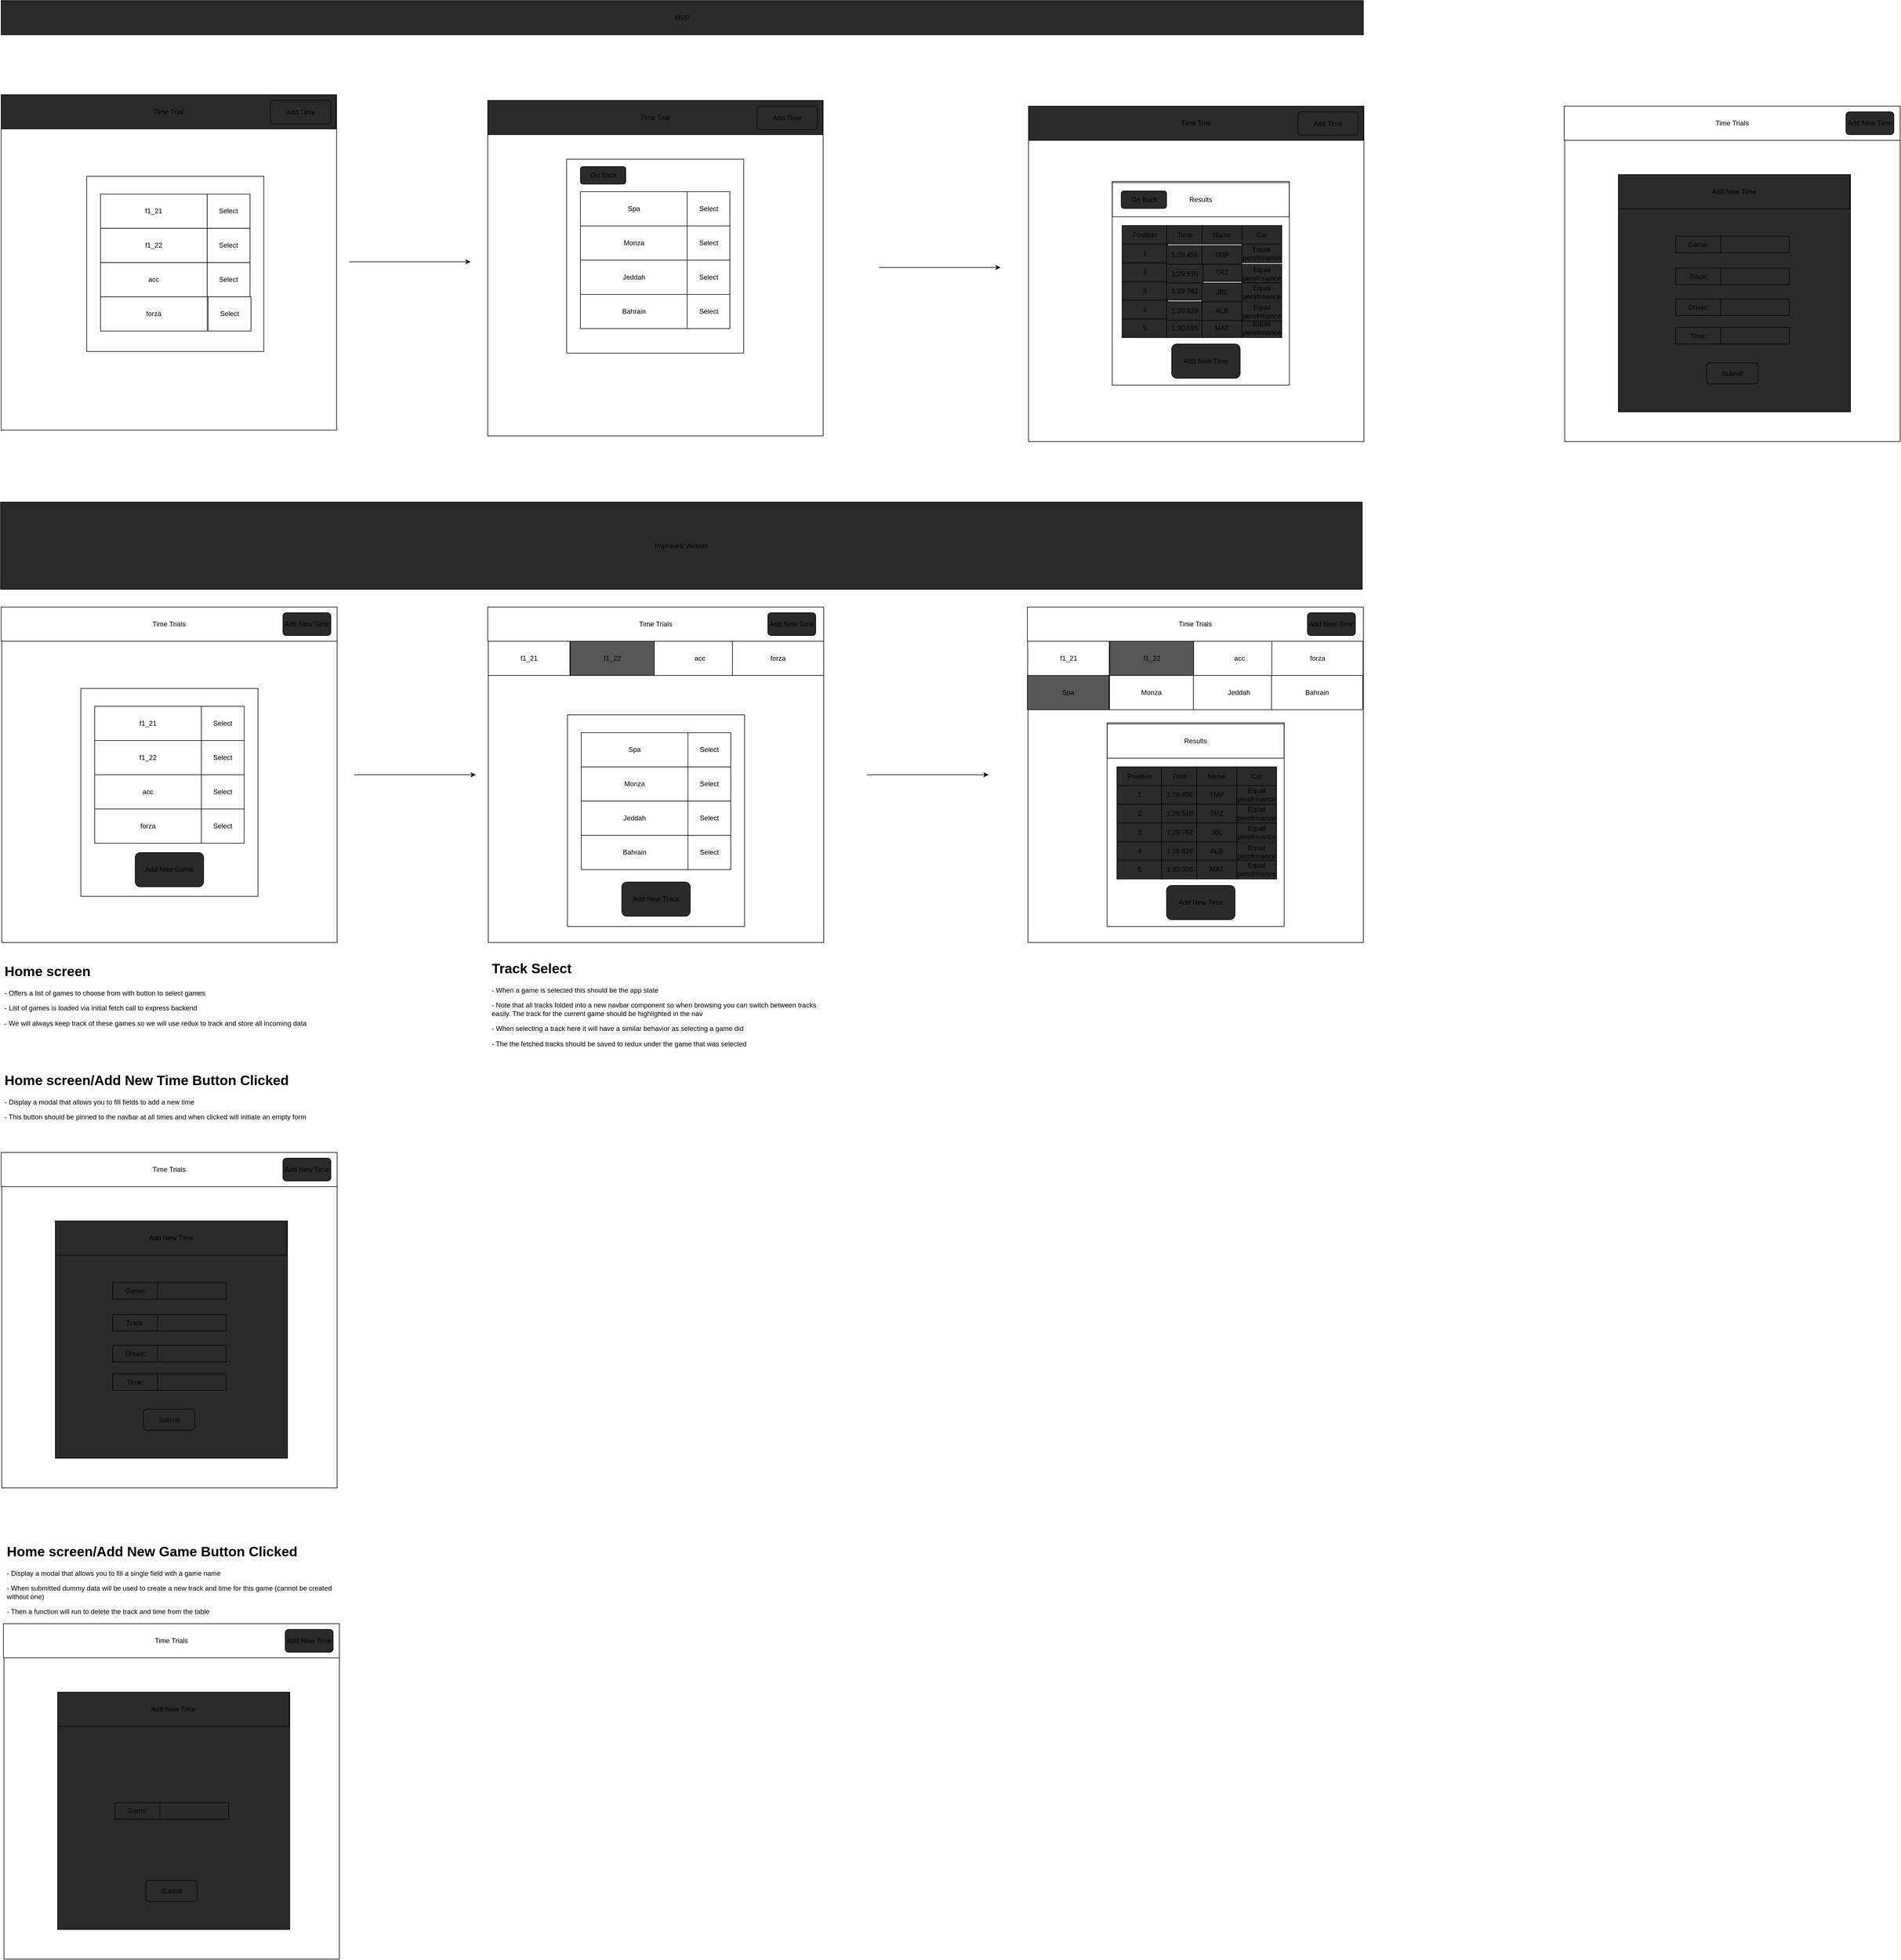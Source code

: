 <mxfile>
    <diagram id="E6WzANe-bvIu9jqoFTJZ" name="Page-1">
        <mxGraphModel dx="2403" dy="4600" grid="0" gridSize="10" guides="1" tooltips="1" connect="1" arrows="1" fold="1" page="0" pageScale="1" pageWidth="850" pageHeight="1100" math="0" shadow="0">
            <root>
                <mxCell id="0"/>
                <mxCell id="1" parent="0"/>
                <mxCell id="247" value="" style="whiteSpace=wrap;html=1;aspect=fixed;" parent="1" vertex="1">
                    <mxGeometry x="1887" y="-723" width="588" height="588" as="geometry"/>
                </mxCell>
                <mxCell id="2" value="" style="whiteSpace=wrap;html=1;aspect=fixed;" parent="1" vertex="1">
                    <mxGeometry x="87" y="155" width="588" height="588" as="geometry"/>
                </mxCell>
                <mxCell id="3" value="" style="rounded=0;whiteSpace=wrap;html=1;" parent="1" vertex="1">
                    <mxGeometry x="225.75" y="297.75" width="310.5" height="364.25" as="geometry"/>
                </mxCell>
                <mxCell id="4" value="f1_21" style="rounded=0;whiteSpace=wrap;html=1;" parent="1" vertex="1">
                    <mxGeometry x="250" y="329" width="187" height="60" as="geometry"/>
                </mxCell>
                <mxCell id="5" value="Time Trials" style="rounded=0;whiteSpace=wrap;html=1;" parent="1" vertex="1">
                    <mxGeometry x="86" y="155" width="589" height="60" as="geometry"/>
                </mxCell>
                <mxCell id="6" value="Select" style="rounded=0;whiteSpace=wrap;html=1;" parent="1" vertex="1">
                    <mxGeometry x="437" y="329" width="75" height="60" as="geometry"/>
                </mxCell>
                <mxCell id="7" value="f1_22" style="rounded=0;whiteSpace=wrap;html=1;" parent="1" vertex="1">
                    <mxGeometry x="250" y="389" width="187" height="60" as="geometry"/>
                </mxCell>
                <mxCell id="8" value="Select" style="rounded=0;whiteSpace=wrap;html=1;" parent="1" vertex="1">
                    <mxGeometry x="437" y="389" width="75" height="60" as="geometry"/>
                </mxCell>
                <mxCell id="9" value="acc" style="rounded=0;whiteSpace=wrap;html=1;" parent="1" vertex="1">
                    <mxGeometry x="250" y="449" width="187" height="60" as="geometry"/>
                </mxCell>
                <mxCell id="10" value="Select" style="rounded=0;whiteSpace=wrap;html=1;" parent="1" vertex="1">
                    <mxGeometry x="437" y="449" width="75" height="60" as="geometry"/>
                </mxCell>
                <mxCell id="11" value="forza" style="rounded=0;whiteSpace=wrap;html=1;" parent="1" vertex="1">
                    <mxGeometry x="250" y="509" width="187" height="60" as="geometry"/>
                </mxCell>
                <mxCell id="12" value="Select" style="rounded=0;whiteSpace=wrap;html=1;" parent="1" vertex="1">
                    <mxGeometry x="437" y="509" width="75" height="60" as="geometry"/>
                </mxCell>
                <mxCell id="13" value="" style="endArrow=classic;html=1;" parent="1" edge="1">
                    <mxGeometry width="50" height="50" relative="1" as="geometry">
                        <mxPoint x="705" y="449" as="sourcePoint"/>
                        <mxPoint x="918" y="449" as="targetPoint"/>
                    </mxGeometry>
                </mxCell>
                <mxCell id="14" value="" style="whiteSpace=wrap;html=1;aspect=fixed;" parent="1" vertex="1">
                    <mxGeometry x="940" y="155" width="588" height="588" as="geometry"/>
                </mxCell>
                <mxCell id="15" value="" style="rounded=0;whiteSpace=wrap;html=1;" parent="1" vertex="1">
                    <mxGeometry x="1078.75" y="344" width="310.5" height="371" as="geometry"/>
                </mxCell>
                <mxCell id="16" value="Spa" style="rounded=0;whiteSpace=wrap;html=1;" parent="1" vertex="1">
                    <mxGeometry x="1103" y="375.25" width="187" height="60" as="geometry"/>
                </mxCell>
                <mxCell id="17" value="Time Trials" style="rounded=0;whiteSpace=wrap;html=1;" parent="1" vertex="1">
                    <mxGeometry x="939" y="155" width="589" height="60" as="geometry"/>
                </mxCell>
                <mxCell id="18" value="Select" style="rounded=0;whiteSpace=wrap;html=1;" parent="1" vertex="1">
                    <mxGeometry x="1290" y="375.25" width="75" height="60" as="geometry"/>
                </mxCell>
                <mxCell id="19" value="Monza" style="rounded=0;whiteSpace=wrap;html=1;" parent="1" vertex="1">
                    <mxGeometry x="1103" y="435.25" width="187" height="60" as="geometry"/>
                </mxCell>
                <mxCell id="20" value="Select" style="rounded=0;whiteSpace=wrap;html=1;" parent="1" vertex="1">
                    <mxGeometry x="1290" y="435.25" width="75" height="60" as="geometry"/>
                </mxCell>
                <mxCell id="21" value="Jeddah" style="rounded=0;whiteSpace=wrap;html=1;" parent="1" vertex="1">
                    <mxGeometry x="1103" y="495.25" width="187" height="60" as="geometry"/>
                </mxCell>
                <mxCell id="22" value="Select" style="rounded=0;whiteSpace=wrap;html=1;" parent="1" vertex="1">
                    <mxGeometry x="1290" y="495.25" width="75" height="60" as="geometry"/>
                </mxCell>
                <mxCell id="23" value="Bahrain" style="rounded=0;whiteSpace=wrap;html=1;" parent="1" vertex="1">
                    <mxGeometry x="1103" y="555.25" width="187" height="60" as="geometry"/>
                </mxCell>
                <mxCell id="24" value="Select" style="rounded=0;whiteSpace=wrap;html=1;" parent="1" vertex="1">
                    <mxGeometry x="1290" y="555.25" width="75" height="60" as="geometry"/>
                </mxCell>
                <mxCell id="25" value="" style="rounded=0;whiteSpace=wrap;html=1;" parent="1" vertex="1">
                    <mxGeometry x="941" y="215" width="587" height="60" as="geometry"/>
                </mxCell>
                <mxCell id="26" value="f1_21" style="rounded=0;whiteSpace=wrap;html=1;" parent="1" vertex="1">
                    <mxGeometry x="940" y="215" width="143" height="60" as="geometry"/>
                </mxCell>
                <mxCell id="27" value="f1_22" style="rounded=0;whiteSpace=wrap;html=1;fillColor=#575757;" parent="1" vertex="1">
                    <mxGeometry x="1084" y="215" width="147" height="60" as="geometry"/>
                </mxCell>
                <mxCell id="28" value="acc" style="rounded=0;whiteSpace=wrap;html=1;" parent="1" vertex="1">
                    <mxGeometry x="1231" y="215" width="160" height="60" as="geometry"/>
                </mxCell>
                <mxCell id="29" value="forza" style="rounded=0;whiteSpace=wrap;html=1;" parent="1" vertex="1">
                    <mxGeometry x="1368" y="215" width="160" height="60" as="geometry"/>
                </mxCell>
                <mxCell id="30" value="" style="whiteSpace=wrap;html=1;aspect=fixed;" parent="1" vertex="1">
                    <mxGeometry x="1886" y="155" width="588" height="588" as="geometry"/>
                </mxCell>
                <mxCell id="31" value="" style="rounded=0;whiteSpace=wrap;html=1;" parent="1" vertex="1">
                    <mxGeometry x="2024.75" y="358" width="310.5" height="357" as="geometry"/>
                </mxCell>
                <mxCell id="33" value="Time Trials" style="rounded=0;whiteSpace=wrap;html=1;" parent="1" vertex="1">
                    <mxGeometry x="1885" y="155" width="589" height="60" as="geometry"/>
                </mxCell>
                <mxCell id="41" value="" style="rounded=0;whiteSpace=wrap;html=1;" parent="1" vertex="1">
                    <mxGeometry x="1887" y="215" width="587" height="60" as="geometry"/>
                </mxCell>
                <mxCell id="46" value="" style="endArrow=classic;html=1;" parent="1" edge="1">
                    <mxGeometry width="50" height="50" relative="1" as="geometry">
                        <mxPoint x="1604" y="449" as="sourcePoint"/>
                        <mxPoint x="1817" y="449" as="targetPoint"/>
                    </mxGeometry>
                </mxCell>
                <mxCell id="47" value="Spa" style="rounded=0;whiteSpace=wrap;html=1;fillColor=#575757;" parent="1" vertex="1">
                    <mxGeometry x="1885" y="275" width="143" height="60" as="geometry"/>
                </mxCell>
                <mxCell id="48" value="Monza" style="rounded=0;whiteSpace=wrap;html=1;" parent="1" vertex="1">
                    <mxGeometry x="2029" y="275" width="147" height="60" as="geometry"/>
                </mxCell>
                <mxCell id="49" value="Jeddah" style="rounded=0;whiteSpace=wrap;html=1;" parent="1" vertex="1">
                    <mxGeometry x="2176" y="275" width="160" height="60" as="geometry"/>
                </mxCell>
                <mxCell id="50" value="Bahrain" style="rounded=0;whiteSpace=wrap;html=1;" parent="1" vertex="1">
                    <mxGeometry x="2313" y="275" width="160" height="60" as="geometry"/>
                </mxCell>
                <mxCell id="51" value="&lt;h1&gt;Home screen&lt;/h1&gt;&lt;p&gt;- Offers a list of games to choose from with button to select games&lt;/p&gt;&lt;p&gt;- List of games is loaded via initial fetch call to express backend&lt;/p&gt;&lt;p&gt;- We will always keep track of these games so we will use redux to track and store all incoming data&lt;/p&gt;" style="text;html=1;strokeColor=none;fillColor=none;spacing=5;spacingTop=-20;whiteSpace=wrap;overflow=hidden;rounded=0;" parent="1" vertex="1">
                    <mxGeometry x="87" y="774" width="588" height="231" as="geometry"/>
                </mxCell>
                <mxCell id="52" value="&lt;h1&gt;Track Select&lt;/h1&gt;&lt;p&gt;- When a game is selected this should be the app state&lt;/p&gt;&lt;p&gt;- Note that all tracks folded into a new navbar component so when browsing you can switch between tracks easily. The track for the current game should be highlighted in the nav&lt;/p&gt;&lt;p&gt;- When selecting a track here it will have a similar behavior as selecting a game did&lt;/p&gt;&lt;p&gt;- The the fetched tracks should be saved to redux under the game that was selected&lt;/p&gt;&lt;p&gt;&lt;br&gt;&lt;/p&gt;&lt;p&gt;&lt;br&gt;&lt;/p&gt;" style="text;html=1;strokeColor=none;fillColor=none;spacing=5;spacingTop=-20;whiteSpace=wrap;overflow=hidden;rounded=0;" parent="1" vertex="1">
                    <mxGeometry x="941" y="769" width="591" height="231" as="geometry"/>
                </mxCell>
                <mxCell id="57" value="f1_21" style="rounded=0;whiteSpace=wrap;html=1;" parent="1" vertex="1">
                    <mxGeometry x="1885.5" y="215" width="143" height="60" as="geometry"/>
                </mxCell>
                <mxCell id="58" value="f1_22" style="rounded=0;whiteSpace=wrap;html=1;fillColor=#575757;" parent="1" vertex="1">
                    <mxGeometry x="2029.5" y="215" width="147" height="60" as="geometry"/>
                </mxCell>
                <mxCell id="59" value="acc" style="rounded=0;whiteSpace=wrap;html=1;" parent="1" vertex="1">
                    <mxGeometry x="2176.5" y="215" width="160" height="60" as="geometry"/>
                </mxCell>
                <mxCell id="60" value="forza" style="rounded=0;whiteSpace=wrap;html=1;" parent="1" vertex="1">
                    <mxGeometry x="2313.5" y="215" width="160" height="60" as="geometry"/>
                </mxCell>
                <mxCell id="61" value="Results" style="rounded=0;whiteSpace=wrap;html=1;" parent="1" vertex="1">
                    <mxGeometry x="2025" y="360" width="310" height="60" as="geometry"/>
                </mxCell>
                <mxCell id="62" value="" style="rounded=0;whiteSpace=wrap;html=1;fillColor=#2A2A2A;" parent="1" vertex="1">
                    <mxGeometry x="2042" y="435.25" width="277" height="32.75" as="geometry"/>
                </mxCell>
                <mxCell id="63" value="Position" style="rounded=0;whiteSpace=wrap;html=1;fillColor=#2A2A2A;" parent="1" vertex="1">
                    <mxGeometry x="2042" y="435.25" width="80" height="32.75" as="geometry"/>
                </mxCell>
                <mxCell id="64" value="Time" style="rounded=0;whiteSpace=wrap;html=1;fillColor=#2A2A2A;" parent="1" vertex="1">
                    <mxGeometry x="2120" y="435.25" width="64" height="32.75" as="geometry"/>
                </mxCell>
                <mxCell id="65" value="Name" style="rounded=0;whiteSpace=wrap;html=1;fillColor=#2A2A2A;" parent="1" vertex="1">
                    <mxGeometry x="2182" y="435.25" width="70" height="32.75" as="geometry"/>
                </mxCell>
                <mxCell id="66" value="Car" style="rounded=0;whiteSpace=wrap;html=1;fillColor=#2A2A2A;" parent="1" vertex="1">
                    <mxGeometry x="2252" y="435.25" width="70" height="32.75" as="geometry"/>
                </mxCell>
                <mxCell id="67" value="1" style="rounded=0;whiteSpace=wrap;html=1;fillColor=#2A2A2A;" parent="1" vertex="1">
                    <mxGeometry x="2042" y="468" width="80" height="32.75" as="geometry"/>
                </mxCell>
                <mxCell id="68" value="1:29.456" style="rounded=0;whiteSpace=wrap;html=1;fillColor=#2A2A2A;" parent="1" vertex="1">
                    <mxGeometry x="2120" y="468" width="64" height="32.75" as="geometry"/>
                </mxCell>
                <mxCell id="69" value="TMP" style="rounded=0;whiteSpace=wrap;html=1;fillColor=#2A2A2A;" parent="1" vertex="1">
                    <mxGeometry x="2182" y="468" width="70" height="32.75" as="geometry"/>
                </mxCell>
                <mxCell id="70" value="Equal perofrmance" style="rounded=0;whiteSpace=wrap;html=1;fillColor=#2A2A2A;" parent="1" vertex="1">
                    <mxGeometry x="2252" y="468" width="70" height="32.75" as="geometry"/>
                </mxCell>
                <mxCell id="71" value="2" style="rounded=0;whiteSpace=wrap;html=1;fillColor=#2A2A2A;" parent="1" vertex="1">
                    <mxGeometry x="2042" y="500.75" width="80" height="32.75" as="geometry"/>
                </mxCell>
                <mxCell id="72" value="1:29.510" style="rounded=0;whiteSpace=wrap;html=1;fillColor=#2A2A2A;" parent="1" vertex="1">
                    <mxGeometry x="2120" y="500.75" width="64" height="32.75" as="geometry"/>
                </mxCell>
                <mxCell id="73" value="TRZ" style="rounded=0;whiteSpace=wrap;html=1;fillColor=#2A2A2A;" parent="1" vertex="1">
                    <mxGeometry x="2182" y="500.75" width="70" height="32.75" as="geometry"/>
                </mxCell>
                <mxCell id="75" value="3" style="rounded=0;whiteSpace=wrap;html=1;fillColor=#2A2A2A;" parent="1" vertex="1">
                    <mxGeometry x="2042" y="533.5" width="80" height="32.75" as="geometry"/>
                </mxCell>
                <mxCell id="76" value="1:29.762" style="rounded=0;whiteSpace=wrap;html=1;fillColor=#2A2A2A;" parent="1" vertex="1">
                    <mxGeometry x="2120" y="533.5" width="64" height="32.75" as="geometry"/>
                </mxCell>
                <mxCell id="77" value="JBL" style="rounded=0;whiteSpace=wrap;html=1;fillColor=#2A2A2A;" parent="1" vertex="1">
                    <mxGeometry x="2182" y="533.5" width="70" height="32.75" as="geometry"/>
                </mxCell>
                <mxCell id="79" value="4" style="rounded=0;whiteSpace=wrap;html=1;fillColor=#2A2A2A;" parent="1" vertex="1">
                    <mxGeometry x="2042" y="566.25" width="80" height="32.75" as="geometry"/>
                </mxCell>
                <mxCell id="80" value="1:29.829" style="rounded=0;whiteSpace=wrap;html=1;fillColor=#2A2A2A;" parent="1" vertex="1">
                    <mxGeometry x="2120" y="566.25" width="64" height="32.75" as="geometry"/>
                </mxCell>
                <mxCell id="81" value="ALB" style="rounded=0;whiteSpace=wrap;html=1;fillColor=#2A2A2A;" parent="1" vertex="1">
                    <mxGeometry x="2182" y="566.25" width="70" height="32.75" as="geometry"/>
                </mxCell>
                <mxCell id="83" value="5" style="rounded=0;whiteSpace=wrap;html=1;fillColor=#2A2A2A;" parent="1" vertex="1">
                    <mxGeometry x="2042" y="599" width="80" height="32.75" as="geometry"/>
                </mxCell>
                <mxCell id="84" value="1:30.035" style="rounded=0;whiteSpace=wrap;html=1;fillColor=#2A2A2A;" parent="1" vertex="1">
                    <mxGeometry x="2120" y="599" width="64" height="32.75" as="geometry"/>
                </mxCell>
                <mxCell id="85" value="MAT" style="rounded=0;whiteSpace=wrap;html=1;fillColor=#2A2A2A;" parent="1" vertex="1">
                    <mxGeometry x="2182" y="599" width="70" height="32.75" as="geometry"/>
                </mxCell>
                <mxCell id="87" value="Equal perofrmance" style="rounded=0;whiteSpace=wrap;html=1;fillColor=#2A2A2A;" parent="1" vertex="1">
                    <mxGeometry x="2252" y="500.75" width="70" height="32.75" as="geometry"/>
                </mxCell>
                <mxCell id="88" value="Equal perofrmance" style="rounded=0;whiteSpace=wrap;html=1;fillColor=#2A2A2A;" parent="1" vertex="1">
                    <mxGeometry x="2252" y="533.5" width="70" height="32.75" as="geometry"/>
                </mxCell>
                <mxCell id="89" value="Equal perofrmance" style="rounded=0;whiteSpace=wrap;html=1;fillColor=#2A2A2A;" parent="1" vertex="1">
                    <mxGeometry x="2252" y="567.5" width="70" height="32.75" as="geometry"/>
                </mxCell>
                <mxCell id="90" value="Equal perofrmance" style="rounded=0;whiteSpace=wrap;html=1;fillColor=#2A2A2A;" parent="1" vertex="1">
                    <mxGeometry x="2252" y="599" width="70" height="32.75" as="geometry"/>
                </mxCell>
                <mxCell id="91" value="Add New Time" style="rounded=1;whiteSpace=wrap;html=1;fillColor=#2A2A2A;" parent="1" vertex="1">
                    <mxGeometry x="2129" y="643" width="120" height="60" as="geometry"/>
                </mxCell>
                <mxCell id="92" value="Add New Time" style="rounded=1;whiteSpace=wrap;html=1;fillColor=#2A2A2A;" parent="1" vertex="1">
                    <mxGeometry x="2376" y="165" width="84" height="40" as="geometry"/>
                </mxCell>
                <mxCell id="93" value="Add New Time" style="rounded=1;whiteSpace=wrap;html=1;fillColor=#2A2A2A;" parent="1" vertex="1">
                    <mxGeometry x="1430" y="165" width="84" height="40" as="geometry"/>
                </mxCell>
                <mxCell id="94" value="Add New Time" style="rounded=1;whiteSpace=wrap;html=1;fillColor=#2A2A2A;" parent="1" vertex="1">
                    <mxGeometry x="580" y="165" width="84" height="40" as="geometry"/>
                </mxCell>
                <mxCell id="95" value="Add New Track" style="rounded=1;whiteSpace=wrap;html=1;fillColor=#2A2A2A;" parent="1" vertex="1">
                    <mxGeometry x="1174" y="637" width="120" height="60" as="geometry"/>
                </mxCell>
                <mxCell id="96" value="Add New Game" style="rounded=1;whiteSpace=wrap;html=1;fillColor=#2A2A2A;" parent="1" vertex="1">
                    <mxGeometry x="321" y="585.38" width="120" height="60" as="geometry"/>
                </mxCell>
                <mxCell id="97" value="" style="whiteSpace=wrap;html=1;aspect=fixed;" parent="1" vertex="1">
                    <mxGeometry x="87" y="1111" width="588" height="588" as="geometry"/>
                </mxCell>
                <mxCell id="98" value="" style="rounded=0;whiteSpace=wrap;html=1;" parent="1" vertex="1">
                    <mxGeometry x="225.75" y="1253.75" width="310.5" height="364.25" as="geometry"/>
                </mxCell>
                <mxCell id="99" value="f1_21" style="rounded=0;whiteSpace=wrap;html=1;" parent="1" vertex="1">
                    <mxGeometry x="250" y="1285" width="187" height="60" as="geometry"/>
                </mxCell>
                <mxCell id="100" value="Time Trials" style="rounded=0;whiteSpace=wrap;html=1;" parent="1" vertex="1">
                    <mxGeometry x="86" y="1111" width="589" height="60" as="geometry"/>
                </mxCell>
                <mxCell id="101" value="Select" style="rounded=0;whiteSpace=wrap;html=1;" parent="1" vertex="1">
                    <mxGeometry x="437" y="1285" width="75" height="60" as="geometry"/>
                </mxCell>
                <mxCell id="102" value="f1_22" style="rounded=0;whiteSpace=wrap;html=1;" parent="1" vertex="1">
                    <mxGeometry x="250" y="1345" width="187" height="60" as="geometry"/>
                </mxCell>
                <mxCell id="103" value="Select" style="rounded=0;whiteSpace=wrap;html=1;" parent="1" vertex="1">
                    <mxGeometry x="437" y="1345" width="75" height="60" as="geometry"/>
                </mxCell>
                <mxCell id="104" value="acc" style="rounded=0;whiteSpace=wrap;html=1;" parent="1" vertex="1">
                    <mxGeometry x="250" y="1405" width="187" height="60" as="geometry"/>
                </mxCell>
                <mxCell id="105" value="Select" style="rounded=0;whiteSpace=wrap;html=1;" parent="1" vertex="1">
                    <mxGeometry x="437" y="1405" width="75" height="60" as="geometry"/>
                </mxCell>
                <mxCell id="106" value="forza" style="rounded=0;whiteSpace=wrap;html=1;" parent="1" vertex="1">
                    <mxGeometry x="250" y="1465" width="187" height="60" as="geometry"/>
                </mxCell>
                <mxCell id="107" value="Select" style="rounded=0;whiteSpace=wrap;html=1;" parent="1" vertex="1">
                    <mxGeometry x="437" y="1465" width="75" height="60" as="geometry"/>
                </mxCell>
                <mxCell id="108" value="Add New Time" style="rounded=1;whiteSpace=wrap;html=1;fillColor=#2A2A2A;" parent="1" vertex="1">
                    <mxGeometry x="580" y="1121" width="84" height="40" as="geometry"/>
                </mxCell>
                <mxCell id="109" value="Add New Game" style="rounded=1;whiteSpace=wrap;html=1;fillColor=#2A2A2A;" parent="1" vertex="1">
                    <mxGeometry x="321" y="1541.38" width="120" height="60" as="geometry"/>
                </mxCell>
                <mxCell id="110" value="&lt;h1&gt;Home screen/Add New Time Button Clicked&lt;/h1&gt;&lt;p&gt;- Display a modal that allows you to fill fields to add a new time&lt;/p&gt;&lt;p&gt;- This button should be pinned to the navbar at all times and when clicked will initiate an empty form&lt;/p&gt;&lt;p&gt;&lt;br&gt;&lt;/p&gt;" style="text;html=1;strokeColor=none;fillColor=none;spacing=5;spacingTop=-20;whiteSpace=wrap;overflow=hidden;rounded=0;" parent="1" vertex="1">
                    <mxGeometry x="87" y="965" width="588" height="124" as="geometry"/>
                </mxCell>
                <mxCell id="111" value="" style="rounded=0;whiteSpace=wrap;html=1;fillColor=#2A2A2A;" parent="1" vertex="1">
                    <mxGeometry x="181" y="1231" width="407" height="416" as="geometry"/>
                </mxCell>
                <mxCell id="112" value="Add New Time" style="rounded=0;whiteSpace=wrap;html=1;fillColor=#2A2A2A;" parent="1" vertex="1">
                    <mxGeometry x="181" y="1231" width="406" height="60" as="geometry"/>
                </mxCell>
                <mxCell id="113" value="Game:" style="rounded=0;whiteSpace=wrap;html=1;fillColor=#2A2A2A;" parent="1" vertex="1">
                    <mxGeometry x="281.5" y="1339" width="79" height="29" as="geometry"/>
                </mxCell>
                <mxCell id="114" value="" style="rounded=0;whiteSpace=wrap;html=1;fillColor=#2A2A2A;" parent="1" vertex="1">
                    <mxGeometry x="360.5" y="1339" width="120" height="29" as="geometry"/>
                </mxCell>
                <mxCell id="115" value="Track:" style="rounded=0;whiteSpace=wrap;html=1;fillColor=#2A2A2A;" parent="1" vertex="1">
                    <mxGeometry x="281.5" y="1395" width="79" height="29" as="geometry"/>
                </mxCell>
                <mxCell id="116" value="" style="rounded=0;whiteSpace=wrap;html=1;fillColor=#2A2A2A;" parent="1" vertex="1">
                    <mxGeometry x="360.5" y="1395" width="120" height="29" as="geometry"/>
                </mxCell>
                <mxCell id="117" value="Driver:" style="rounded=0;whiteSpace=wrap;html=1;fillColor=#2A2A2A;" parent="1" vertex="1">
                    <mxGeometry x="281.5" y="1449" width="79" height="29" as="geometry"/>
                </mxCell>
                <mxCell id="118" value="" style="rounded=0;whiteSpace=wrap;html=1;fillColor=#2A2A2A;" parent="1" vertex="1">
                    <mxGeometry x="360.5" y="1449" width="120" height="29" as="geometry"/>
                </mxCell>
                <mxCell id="119" value="Time:" style="rounded=0;whiteSpace=wrap;html=1;fillColor=#2A2A2A;" parent="1" vertex="1">
                    <mxGeometry x="281.5" y="1499" width="79" height="29" as="geometry"/>
                </mxCell>
                <mxCell id="120" value="" style="rounded=0;whiteSpace=wrap;html=1;fillColor=#2A2A2A;" parent="1" vertex="1">
                    <mxGeometry x="360.5" y="1499" width="120" height="29" as="geometry"/>
                </mxCell>
                <mxCell id="121" value="Submit" style="rounded=1;whiteSpace=wrap;html=1;fillColor=#2A2A2A;" parent="1" vertex="1">
                    <mxGeometry x="335.5" y="1561" width="90" height="37" as="geometry"/>
                </mxCell>
                <mxCell id="146" value="" style="whiteSpace=wrap;html=1;aspect=fixed;" parent="1" vertex="1">
                    <mxGeometry x="91" y="1937" width="588" height="588" as="geometry"/>
                </mxCell>
                <mxCell id="147" value="" style="rounded=0;whiteSpace=wrap;html=1;" parent="1" vertex="1">
                    <mxGeometry x="229.75" y="2079.75" width="310.5" height="364.25" as="geometry"/>
                </mxCell>
                <mxCell id="148" value="f1_21" style="rounded=0;whiteSpace=wrap;html=1;" parent="1" vertex="1">
                    <mxGeometry x="254" y="2111" width="187" height="60" as="geometry"/>
                </mxCell>
                <mxCell id="149" value="Time Trials" style="rounded=0;whiteSpace=wrap;html=1;" parent="1" vertex="1">
                    <mxGeometry x="90" y="1937" width="589" height="60" as="geometry"/>
                </mxCell>
                <mxCell id="150" value="Select" style="rounded=0;whiteSpace=wrap;html=1;" parent="1" vertex="1">
                    <mxGeometry x="441" y="2111" width="75" height="60" as="geometry"/>
                </mxCell>
                <mxCell id="151" value="f1_22" style="rounded=0;whiteSpace=wrap;html=1;" parent="1" vertex="1">
                    <mxGeometry x="254" y="2171" width="187" height="60" as="geometry"/>
                </mxCell>
                <mxCell id="152" value="Select" style="rounded=0;whiteSpace=wrap;html=1;" parent="1" vertex="1">
                    <mxGeometry x="441" y="2171" width="75" height="60" as="geometry"/>
                </mxCell>
                <mxCell id="153" value="acc" style="rounded=0;whiteSpace=wrap;html=1;" parent="1" vertex="1">
                    <mxGeometry x="254" y="2231" width="187" height="60" as="geometry"/>
                </mxCell>
                <mxCell id="154" value="Select" style="rounded=0;whiteSpace=wrap;html=1;" parent="1" vertex="1">
                    <mxGeometry x="441" y="2231" width="75" height="60" as="geometry"/>
                </mxCell>
                <mxCell id="155" value="forza" style="rounded=0;whiteSpace=wrap;html=1;" parent="1" vertex="1">
                    <mxGeometry x="254" y="2291" width="187" height="60" as="geometry"/>
                </mxCell>
                <mxCell id="156" value="Select" style="rounded=0;whiteSpace=wrap;html=1;" parent="1" vertex="1">
                    <mxGeometry x="441" y="2291" width="75" height="60" as="geometry"/>
                </mxCell>
                <mxCell id="157" value="Add New Time" style="rounded=1;whiteSpace=wrap;html=1;fillColor=#2A2A2A;" parent="1" vertex="1">
                    <mxGeometry x="584" y="1947" width="84" height="40" as="geometry"/>
                </mxCell>
                <mxCell id="158" value="Add New Game" style="rounded=1;whiteSpace=wrap;html=1;fillColor=#2A2A2A;" parent="1" vertex="1">
                    <mxGeometry x="325" y="2367.38" width="120" height="60" as="geometry"/>
                </mxCell>
                <mxCell id="159" value="&lt;h1&gt;Home screen/Add New Game Button Clicked&lt;/h1&gt;&lt;p&gt;- Display a modal that allows you to fill a single field with a game name&lt;/p&gt;&lt;p&gt;- When submitted dummy data will be used to create a new track and time for this game (cannot be created without one)&lt;/p&gt;&lt;p&gt;- Then a function will run to delete the track and time from the table&lt;/p&gt;" style="text;html=1;strokeColor=none;fillColor=none;spacing=5;spacingTop=-20;whiteSpace=wrap;overflow=hidden;rounded=0;" parent="1" vertex="1">
                    <mxGeometry x="91" y="1791" width="588" height="137" as="geometry"/>
                </mxCell>
                <mxCell id="160" value="" style="rounded=0;whiteSpace=wrap;html=1;fillColor=#2A2A2A;" parent="1" vertex="1">
                    <mxGeometry x="185" y="2057" width="407" height="416" as="geometry"/>
                </mxCell>
                <mxCell id="161" value="Add New Time" style="rounded=0;whiteSpace=wrap;html=1;fillColor=#2A2A2A;" parent="1" vertex="1">
                    <mxGeometry x="185" y="2057" width="406" height="60" as="geometry"/>
                </mxCell>
                <mxCell id="162" value="Game:" style="rounded=0;whiteSpace=wrap;html=1;fillColor=#2A2A2A;" parent="1" vertex="1">
                    <mxGeometry x="285.5" y="2250.5" width="79" height="29" as="geometry"/>
                </mxCell>
                <mxCell id="163" value="" style="rounded=0;whiteSpace=wrap;html=1;fillColor=#2A2A2A;" parent="1" vertex="1">
                    <mxGeometry x="364.5" y="2250.5" width="120" height="29" as="geometry"/>
                </mxCell>
                <mxCell id="170" value="Submit" style="rounded=1;whiteSpace=wrap;html=1;fillColor=#2A2A2A;" parent="1" vertex="1">
                    <mxGeometry x="339.5" y="2387" width="90" height="37" as="geometry"/>
                </mxCell>
                <mxCell id="171" value="Improved Version" style="rounded=0;whiteSpace=wrap;html=1;fillColor=#2A2A2A;" parent="1" vertex="1">
                    <mxGeometry x="85" y="-29" width="2387" height="153" as="geometry"/>
                </mxCell>
                <mxCell id="173" value="MVP" style="rounded=0;whiteSpace=wrap;html=1;fillColor=#2A2A2A;" parent="1" vertex="1">
                    <mxGeometry x="86" y="-908" width="2388" height="60" as="geometry"/>
                </mxCell>
                <mxCell id="175" value="" style="whiteSpace=wrap;html=1;aspect=fixed;" parent="1" vertex="1">
                    <mxGeometry x="86" y="-743" width="588" height="588" as="geometry"/>
                </mxCell>
                <mxCell id="176" value="Time Trial" style="rounded=0;whiteSpace=wrap;html=1;fillColor=#2A2A2A;" parent="1" vertex="1">
                    <mxGeometry x="86" y="-743" width="587" height="60" as="geometry"/>
                </mxCell>
                <mxCell id="177" value="Add Time" style="rounded=1;whiteSpace=wrap;html=1;fillColor=#2A2A2A;" parent="1" vertex="1">
                    <mxGeometry x="558" y="-733" width="106" height="41" as="geometry"/>
                </mxCell>
                <mxCell id="188" value="" style="rounded=0;whiteSpace=wrap;html=1;" parent="1" vertex="1">
                    <mxGeometry x="236" y="-600" width="310.5" height="307.12" as="geometry"/>
                </mxCell>
                <mxCell id="189" value="f1_21" style="rounded=0;whiteSpace=wrap;html=1;" parent="1" vertex="1">
                    <mxGeometry x="260.25" y="-568.75" width="187" height="60" as="geometry"/>
                </mxCell>
                <mxCell id="190" value="Select" style="rounded=0;whiteSpace=wrap;html=1;" parent="1" vertex="1">
                    <mxGeometry x="447.25" y="-568.75" width="75" height="60" as="geometry"/>
                </mxCell>
                <mxCell id="191" value="f1_22" style="rounded=0;whiteSpace=wrap;html=1;" parent="1" vertex="1">
                    <mxGeometry x="260.25" y="-508.75" width="187" height="60" as="geometry"/>
                </mxCell>
                <mxCell id="192" value="Select" style="rounded=0;whiteSpace=wrap;html=1;" parent="1" vertex="1">
                    <mxGeometry x="447.25" y="-508.75" width="75" height="60" as="geometry"/>
                </mxCell>
                <mxCell id="193" value="acc" style="rounded=0;whiteSpace=wrap;html=1;" parent="1" vertex="1">
                    <mxGeometry x="260.25" y="-448.75" width="187" height="60" as="geometry"/>
                </mxCell>
                <mxCell id="194" value="Select" style="rounded=0;whiteSpace=wrap;html=1;" parent="1" vertex="1">
                    <mxGeometry x="447.25" y="-448.75" width="75" height="60" as="geometry"/>
                </mxCell>
                <mxCell id="195" value="forza" style="rounded=0;whiteSpace=wrap;html=1;" parent="1" vertex="1">
                    <mxGeometry x="260.25" y="-388.75" width="187" height="60" as="geometry"/>
                </mxCell>
                <mxCell id="196" value="Select" style="rounded=0;whiteSpace=wrap;html=1;" parent="1" vertex="1">
                    <mxGeometry x="449" y="-388.75" width="75" height="60" as="geometry"/>
                </mxCell>
                <mxCell id="198" value="" style="whiteSpace=wrap;html=1;aspect=fixed;" parent="1" vertex="1">
                    <mxGeometry x="939" y="-733" width="588" height="588" as="geometry"/>
                </mxCell>
                <mxCell id="199" value="Time Trial" style="rounded=0;whiteSpace=wrap;html=1;fillColor=#2A2A2A;" parent="1" vertex="1">
                    <mxGeometry x="939" y="-733" width="587" height="60" as="geometry"/>
                </mxCell>
                <mxCell id="200" value="Add Time" style="rounded=1;whiteSpace=wrap;html=1;fillColor=#2A2A2A;" parent="1" vertex="1">
                    <mxGeometry x="1411" y="-723" width="106" height="41" as="geometry"/>
                </mxCell>
                <mxCell id="210" value="" style="endArrow=classic;html=1;" parent="1" edge="1">
                    <mxGeometry width="50" height="50" relative="1" as="geometry">
                        <mxPoint x="696" y="-450.18" as="sourcePoint"/>
                        <mxPoint x="909" y="-450.18" as="targetPoint"/>
                    </mxGeometry>
                </mxCell>
                <mxCell id="211" value="" style="rounded=0;whiteSpace=wrap;html=1;" parent="1" vertex="1">
                    <mxGeometry x="1077.25" y="-630" width="310.5" height="340" as="geometry"/>
                </mxCell>
                <mxCell id="212" value="Spa" style="rounded=0;whiteSpace=wrap;html=1;" parent="1" vertex="1">
                    <mxGeometry x="1101.5" y="-573" width="187" height="60" as="geometry"/>
                </mxCell>
                <mxCell id="213" value="Select" style="rounded=0;whiteSpace=wrap;html=1;" parent="1" vertex="1">
                    <mxGeometry x="1288.5" y="-573" width="75" height="60" as="geometry"/>
                </mxCell>
                <mxCell id="214" value="Monza" style="rounded=0;whiteSpace=wrap;html=1;" parent="1" vertex="1">
                    <mxGeometry x="1101.5" y="-513" width="187" height="60" as="geometry"/>
                </mxCell>
                <mxCell id="215" value="Select" style="rounded=0;whiteSpace=wrap;html=1;" parent="1" vertex="1">
                    <mxGeometry x="1288.5" y="-513" width="75" height="60" as="geometry"/>
                </mxCell>
                <mxCell id="216" value="Jeddah" style="rounded=0;whiteSpace=wrap;html=1;" parent="1" vertex="1">
                    <mxGeometry x="1101.5" y="-453" width="187" height="60" as="geometry"/>
                </mxCell>
                <mxCell id="217" value="Select" style="rounded=0;whiteSpace=wrap;html=1;" parent="1" vertex="1">
                    <mxGeometry x="1288.5" y="-453" width="75" height="60" as="geometry"/>
                </mxCell>
                <mxCell id="218" value="Bahrain" style="rounded=0;whiteSpace=wrap;html=1;" parent="1" vertex="1">
                    <mxGeometry x="1101.5" y="-393" width="187" height="60" as="geometry"/>
                </mxCell>
                <mxCell id="219" value="Select" style="rounded=0;whiteSpace=wrap;html=1;" parent="1" vertex="1">
                    <mxGeometry x="1288.5" y="-393" width="75" height="60" as="geometry"/>
                </mxCell>
                <mxCell id="220" value="" style="rounded=0;whiteSpace=wrap;html=1;" parent="1" vertex="1">
                    <mxGeometry x="2033.75" y="-591" width="310.5" height="357" as="geometry"/>
                </mxCell>
                <mxCell id="221" value="Results" style="rounded=0;whiteSpace=wrap;html=1;" parent="1" vertex="1">
                    <mxGeometry x="2034" y="-589" width="310" height="60" as="geometry"/>
                </mxCell>
                <mxCell id="222" value="Position" style="rounded=0;whiteSpace=wrap;html=1;fillColor=#2A2A2A;" parent="1" vertex="1">
                    <mxGeometry x="2051" y="-513.75" width="80" height="32.75" as="geometry"/>
                </mxCell>
                <mxCell id="223" value="Time" style="rounded=0;whiteSpace=wrap;html=1;fillColor=#2A2A2A;" parent="1" vertex="1">
                    <mxGeometry x="2129" y="-513.75" width="64" height="32.75" as="geometry"/>
                </mxCell>
                <mxCell id="224" value="Name" style="rounded=0;whiteSpace=wrap;html=1;fillColor=#2A2A2A;" parent="1" vertex="1">
                    <mxGeometry x="2191" y="-513.75" width="70" height="32.75" as="geometry"/>
                </mxCell>
                <mxCell id="225" value="Car" style="rounded=0;whiteSpace=wrap;html=1;fillColor=#2A2A2A;" parent="1" vertex="1">
                    <mxGeometry x="2261" y="-513.75" width="70" height="32.75" as="geometry"/>
                </mxCell>
                <mxCell id="226" value="1" style="rounded=0;whiteSpace=wrap;html=1;fillColor=#2A2A2A;" parent="1" vertex="1">
                    <mxGeometry x="2051" y="-481" width="80" height="32.75" as="geometry"/>
                </mxCell>
                <mxCell id="227" value="Equal perofrmance" style="rounded=0;whiteSpace=wrap;html=1;fillColor=#2A2A2A;" parent="1" vertex="1">
                    <mxGeometry x="2261" y="-481" width="70" height="32.75" as="geometry"/>
                </mxCell>
                <mxCell id="228" value="2" style="rounded=0;whiteSpace=wrap;html=1;fillColor=#2A2A2A;" parent="1" vertex="1">
                    <mxGeometry x="2051" y="-448.25" width="80" height="32.75" as="geometry"/>
                </mxCell>
                <mxCell id="229" value="TRZ" style="rounded=0;whiteSpace=wrap;html=1;fillColor=#2A2A2A;" parent="1" vertex="1">
                    <mxGeometry x="2191" y="-448.25" width="70" height="32.75" as="geometry"/>
                </mxCell>
                <mxCell id="230" value="3" style="rounded=0;whiteSpace=wrap;html=1;fillColor=#2A2A2A;" parent="1" vertex="1">
                    <mxGeometry x="2051" y="-415.5" width="80" height="32.75" as="geometry"/>
                </mxCell>
                <mxCell id="231" value="1:29.762" style="rounded=0;whiteSpace=wrap;html=1;fillColor=#2A2A2A;" parent="1" vertex="1">
                    <mxGeometry x="2129" y="-415.5" width="64" height="32.75" as="geometry"/>
                </mxCell>
                <mxCell id="232" value="4" style="rounded=0;whiteSpace=wrap;html=1;fillColor=#2A2A2A;" parent="1" vertex="1">
                    <mxGeometry x="2051" y="-382.75" width="80" height="32.75" as="geometry"/>
                </mxCell>
                <mxCell id="233" value="5" style="rounded=0;whiteSpace=wrap;html=1;fillColor=#2A2A2A;" parent="1" vertex="1">
                    <mxGeometry x="2051" y="-350" width="80" height="32.75" as="geometry"/>
                </mxCell>
                <mxCell id="234" value="1:30.035" style="rounded=0;whiteSpace=wrap;html=1;fillColor=#2A2A2A;" parent="1" vertex="1">
                    <mxGeometry x="2129" y="-350" width="64" height="32.75" as="geometry"/>
                </mxCell>
                <mxCell id="235" value="MAT" style="rounded=0;whiteSpace=wrap;html=1;fillColor=#2A2A2A;" parent="1" vertex="1">
                    <mxGeometry x="2191" y="-350" width="70" height="32.75" as="geometry"/>
                </mxCell>
                <mxCell id="236" value="Equal perofrmance" style="rounded=0;whiteSpace=wrap;html=1;fillColor=#2A2A2A;" parent="1" vertex="1">
                    <mxGeometry x="2261" y="-350" width="70" height="32.75" as="geometry"/>
                </mxCell>
                <mxCell id="237" value="Add New Time" style="rounded=1;whiteSpace=wrap;html=1;fillColor=#2A2A2A;" parent="1" vertex="1">
                    <mxGeometry x="2138" y="-306" width="120" height="60" as="geometry"/>
                </mxCell>
                <mxCell id="238" value="1:29.456" style="rounded=0;whiteSpace=wrap;html=1;fillColor=#2A2A2A;" parent="1" vertex="1">
                    <mxGeometry x="2129" y="-478.62" width="64" height="32.75" as="geometry"/>
                </mxCell>
                <mxCell id="239" value="TMP" style="rounded=0;whiteSpace=wrap;html=1;fillColor=#2A2A2A;" parent="1" vertex="1">
                    <mxGeometry x="2191" y="-478.62" width="70" height="32.75" as="geometry"/>
                </mxCell>
                <mxCell id="240" value="1:29.510" style="rounded=0;whiteSpace=wrap;html=1;fillColor=#2A2A2A;" parent="1" vertex="1">
                    <mxGeometry x="2129" y="-445.87" width="64" height="32.75" as="geometry"/>
                </mxCell>
                <mxCell id="241" value="JBL" style="rounded=0;whiteSpace=wrap;html=1;fillColor=#2A2A2A;" parent="1" vertex="1">
                    <mxGeometry x="2191" y="-413.12" width="70" height="32.75" as="geometry"/>
                </mxCell>
                <mxCell id="242" value="1:29.829" style="rounded=0;whiteSpace=wrap;html=1;fillColor=#2A2A2A;" parent="1" vertex="1">
                    <mxGeometry x="2129" y="-380.37" width="64" height="32.75" as="geometry"/>
                </mxCell>
                <mxCell id="243" value="ALB" style="rounded=0;whiteSpace=wrap;html=1;fillColor=#2A2A2A;" parent="1" vertex="1">
                    <mxGeometry x="2191" y="-380.37" width="70" height="32.75" as="geometry"/>
                </mxCell>
                <mxCell id="244" value="Equal perofrmance" style="rounded=0;whiteSpace=wrap;html=1;fillColor=#2A2A2A;" parent="1" vertex="1">
                    <mxGeometry x="2261" y="-445.87" width="70" height="32.75" as="geometry"/>
                </mxCell>
                <mxCell id="245" value="Equal perofrmance" style="rounded=0;whiteSpace=wrap;html=1;fillColor=#2A2A2A;" parent="1" vertex="1">
                    <mxGeometry x="2261" y="-413.12" width="70" height="32.75" as="geometry"/>
                </mxCell>
                <mxCell id="246" value="Equal perofrmance" style="rounded=0;whiteSpace=wrap;html=1;fillColor=#2A2A2A;" parent="1" vertex="1">
                    <mxGeometry x="2261" y="-379.12" width="70" height="32.75" as="geometry"/>
                </mxCell>
                <mxCell id="248" value="Time Trial" style="rounded=0;whiteSpace=wrap;html=1;fillColor=#2A2A2A;" parent="1" vertex="1">
                    <mxGeometry x="1887" y="-723" width="587" height="60" as="geometry"/>
                </mxCell>
                <mxCell id="249" value="Add Time" style="rounded=1;whiteSpace=wrap;html=1;fillColor=#2A2A2A;" parent="1" vertex="1">
                    <mxGeometry x="2359" y="-713" width="106" height="41" as="geometry"/>
                </mxCell>
                <mxCell id="260" value="" style="whiteSpace=wrap;html=1;aspect=fixed;" parent="1" vertex="1">
                    <mxGeometry x="2827" y="-723" width="588" height="588" as="geometry"/>
                </mxCell>
                <mxCell id="261" value="" style="rounded=0;whiteSpace=wrap;html=1;" parent="1" vertex="1">
                    <mxGeometry x="2965.75" y="-580.25" width="310.5" height="364.25" as="geometry"/>
                </mxCell>
                <mxCell id="262" value="f1_21" style="rounded=0;whiteSpace=wrap;html=1;" parent="1" vertex="1">
                    <mxGeometry x="2990" y="-549" width="187" height="60" as="geometry"/>
                </mxCell>
                <mxCell id="263" value="Time Trials" style="rounded=0;whiteSpace=wrap;html=1;" parent="1" vertex="1">
                    <mxGeometry x="2826" y="-723" width="589" height="60" as="geometry"/>
                </mxCell>
                <mxCell id="264" value="Select" style="rounded=0;whiteSpace=wrap;html=1;" parent="1" vertex="1">
                    <mxGeometry x="3177" y="-549" width="75" height="60" as="geometry"/>
                </mxCell>
                <mxCell id="265" value="f1_22" style="rounded=0;whiteSpace=wrap;html=1;" parent="1" vertex="1">
                    <mxGeometry x="2990" y="-489" width="187" height="60" as="geometry"/>
                </mxCell>
                <mxCell id="266" value="Select" style="rounded=0;whiteSpace=wrap;html=1;" parent="1" vertex="1">
                    <mxGeometry x="3177" y="-489" width="75" height="60" as="geometry"/>
                </mxCell>
                <mxCell id="267" value="acc" style="rounded=0;whiteSpace=wrap;html=1;" parent="1" vertex="1">
                    <mxGeometry x="2990" y="-429" width="187" height="60" as="geometry"/>
                </mxCell>
                <mxCell id="268" value="Select" style="rounded=0;whiteSpace=wrap;html=1;" parent="1" vertex="1">
                    <mxGeometry x="3177" y="-429" width="75" height="60" as="geometry"/>
                </mxCell>
                <mxCell id="269" value="forza" style="rounded=0;whiteSpace=wrap;html=1;" parent="1" vertex="1">
                    <mxGeometry x="2990" y="-369" width="187" height="60" as="geometry"/>
                </mxCell>
                <mxCell id="270" value="Select" style="rounded=0;whiteSpace=wrap;html=1;" parent="1" vertex="1">
                    <mxGeometry x="3177" y="-369" width="75" height="60" as="geometry"/>
                </mxCell>
                <mxCell id="271" value="Add New Time" style="rounded=1;whiteSpace=wrap;html=1;fillColor=#2A2A2A;" parent="1" vertex="1">
                    <mxGeometry x="3320" y="-713" width="84" height="40" as="geometry"/>
                </mxCell>
                <mxCell id="272" value="Add New Game" style="rounded=1;whiteSpace=wrap;html=1;fillColor=#2A2A2A;" parent="1" vertex="1">
                    <mxGeometry x="3061" y="-292.62" width="120" height="60" as="geometry"/>
                </mxCell>
                <mxCell id="273" value="" style="rounded=0;whiteSpace=wrap;html=1;fillColor=#2A2A2A;" parent="1" vertex="1">
                    <mxGeometry x="2921" y="-603" width="407" height="416" as="geometry"/>
                </mxCell>
                <mxCell id="274" value="Add New Time" style="rounded=0;whiteSpace=wrap;html=1;fillColor=#2A2A2A;" parent="1" vertex="1">
                    <mxGeometry x="2921" y="-603" width="406" height="60" as="geometry"/>
                </mxCell>
                <mxCell id="275" value="Game:" style="rounded=0;whiteSpace=wrap;html=1;fillColor=#2A2A2A;" parent="1" vertex="1">
                    <mxGeometry x="3021.5" y="-495" width="79" height="29" as="geometry"/>
                </mxCell>
                <mxCell id="276" value="" style="rounded=0;whiteSpace=wrap;html=1;fillColor=#2A2A2A;" parent="1" vertex="1">
                    <mxGeometry x="3100.5" y="-495" width="120" height="29" as="geometry"/>
                </mxCell>
                <mxCell id="277" value="Track:" style="rounded=0;whiteSpace=wrap;html=1;fillColor=#2A2A2A;" parent="1" vertex="1">
                    <mxGeometry x="3021.5" y="-439" width="79" height="29" as="geometry"/>
                </mxCell>
                <mxCell id="278" value="" style="rounded=0;whiteSpace=wrap;html=1;fillColor=#2A2A2A;" parent="1" vertex="1">
                    <mxGeometry x="3100.5" y="-439" width="120" height="29" as="geometry"/>
                </mxCell>
                <mxCell id="279" value="Driver:" style="rounded=0;whiteSpace=wrap;html=1;fillColor=#2A2A2A;" parent="1" vertex="1">
                    <mxGeometry x="3021.5" y="-385" width="79" height="29" as="geometry"/>
                </mxCell>
                <mxCell id="280" value="" style="rounded=0;whiteSpace=wrap;html=1;fillColor=#2A2A2A;" parent="1" vertex="1">
                    <mxGeometry x="3100.5" y="-385" width="120" height="29" as="geometry"/>
                </mxCell>
                <mxCell id="281" value="Time:" style="rounded=0;whiteSpace=wrap;html=1;fillColor=#2A2A2A;" parent="1" vertex="1">
                    <mxGeometry x="3021.5" y="-335" width="79" height="29" as="geometry"/>
                </mxCell>
                <mxCell id="282" value="" style="rounded=0;whiteSpace=wrap;html=1;fillColor=#2A2A2A;" parent="1" vertex="1">
                    <mxGeometry x="3100.5" y="-335" width="120" height="29" as="geometry"/>
                </mxCell>
                <mxCell id="283" value="Submit" style="rounded=1;whiteSpace=wrap;html=1;fillColor=#2A2A2A;" parent="1" vertex="1">
                    <mxGeometry x="3075.5" y="-273" width="90" height="37" as="geometry"/>
                </mxCell>
                <mxCell id="284" value="" style="endArrow=classic;html=1;" parent="1" edge="1">
                    <mxGeometry width="50" height="50" relative="1" as="geometry">
                        <mxPoint x="1625" y="-440.18" as="sourcePoint"/>
                        <mxPoint x="1838.0" y="-440.18" as="targetPoint"/>
                    </mxGeometry>
                </mxCell>
                <mxCell id="285" value="Go Back" style="rounded=1;whiteSpace=wrap;html=1;fillColor=#2A2A2A;" parent="1" vertex="1">
                    <mxGeometry x="1101.5" y="-617" width="79.5" height="30.75" as="geometry"/>
                </mxCell>
                <mxCell id="286" value="Go Back" style="rounded=1;whiteSpace=wrap;html=1;fillColor=#2A2A2A;" parent="1" vertex="1">
                    <mxGeometry x="2049.5" y="-574.38" width="79.5" height="30.75" as="geometry"/>
                </mxCell>
            </root>
        </mxGraphModel>
    </diagram>
</mxfile>